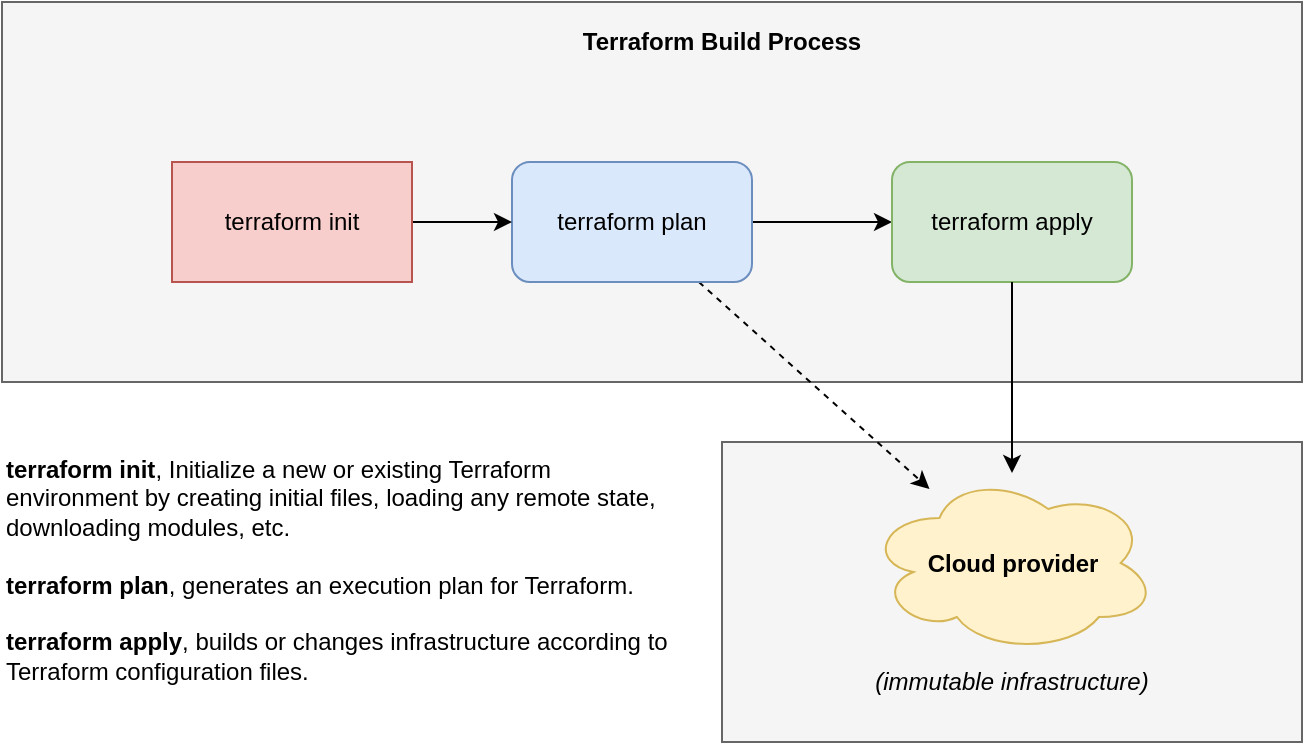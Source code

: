 <mxfile version="14.1.8" type="device"><diagram id="xrx_vV0xxLjliex4us4Y" name="Page-1"><mxGraphModel dx="1913" dy="816" grid="1" gridSize="10" guides="1" tooltips="1" connect="1" arrows="1" fold="1" page="1" pageScale="1" pageWidth="827" pageHeight="1169" math="0" shadow="0"><root><mxCell id="0"/><mxCell id="1" parent="0"/><mxCell id="_nPqCm9E-2XixjB28Yyk-1" value="" style="rounded=0;whiteSpace=wrap;html=1;strokeColor=#666666;fillColor=#f5f5f5;fontColor=#333333;" vertex="1" parent="1"><mxGeometry x="-130" y="240" width="290" height="150" as="geometry"/></mxCell><mxCell id="_nPqCm9E-2XixjB28Yyk-2" value="" style="rounded=0;whiteSpace=wrap;html=1;strokeColor=#666666;fillColor=#f5f5f5;fontColor=#333333;" vertex="1" parent="1"><mxGeometry x="-490" y="20" width="650" height="190" as="geometry"/></mxCell><mxCell id="_nPqCm9E-2XixjB28Yyk-3" style="edgeStyle=orthogonalEdgeStyle;rounded=0;orthogonalLoop=1;jettySize=auto;html=1;entryX=0;entryY=0.5;entryDx=0;entryDy=0;" edge="1" parent="1" source="_nPqCm9E-2XixjB28Yyk-5" target="_nPqCm9E-2XixjB28Yyk-6"><mxGeometry relative="1" as="geometry"/></mxCell><mxCell id="_nPqCm9E-2XixjB28Yyk-4" style="edgeStyle=none;rounded=0;orthogonalLoop=1;jettySize=auto;html=1;startArrow=none;startFill=0;dashed=1;" edge="1" parent="1" source="_nPqCm9E-2XixjB28Yyk-5" target="_nPqCm9E-2XixjB28Yyk-11"><mxGeometry relative="1" as="geometry"/></mxCell><mxCell id="_nPqCm9E-2XixjB28Yyk-5" value="terraform plan" style="rounded=1;whiteSpace=wrap;html=1;fillColor=#dae8fc;strokeColor=#6c8ebf;" vertex="1" parent="1"><mxGeometry x="-235" y="100" width="120" height="60" as="geometry"/></mxCell><mxCell id="_nPqCm9E-2XixjB28Yyk-6" value="terraform apply" style="rounded=1;whiteSpace=wrap;html=1;fillColor=#d5e8d4;strokeColor=#82b366;" vertex="1" parent="1"><mxGeometry x="-45" y="100" width="120" height="60" as="geometry"/></mxCell><mxCell id="_nPqCm9E-2XixjB28Yyk-7" style="edgeStyle=orthogonalEdgeStyle;rounded=0;orthogonalLoop=1;jettySize=auto;html=1;" edge="1" parent="1" source="_nPqCm9E-2XixjB28Yyk-8" target="_nPqCm9E-2XixjB28Yyk-5"><mxGeometry relative="1" as="geometry"/></mxCell><mxCell id="_nPqCm9E-2XixjB28Yyk-8" value="terraform init" style="rounded=0;whiteSpace=wrap;html=1;strokeColor=#b85450;fillColor=#f8cecc;" vertex="1" parent="1"><mxGeometry x="-405" y="100" width="120" height="60" as="geometry"/></mxCell><mxCell id="_nPqCm9E-2XixjB28Yyk-9" value="Terraform Build Process" style="text;html=1;strokeColor=none;fillColor=none;align=center;verticalAlign=middle;whiteSpace=wrap;rounded=0;fontStyle=1" vertex="1" parent="1"><mxGeometry x="-420" y="30" width="580" height="20" as="geometry"/></mxCell><mxCell id="_nPqCm9E-2XixjB28Yyk-10" value="&lt;i&gt;(immutable infrastructure)&lt;/i&gt;" style="text;html=1;strokeColor=none;fillColor=none;align=center;verticalAlign=middle;whiteSpace=wrap;rounded=0;fontStyle=0" vertex="1" parent="1"><mxGeometry x="-130" y="350" width="290" height="20" as="geometry"/></mxCell><mxCell id="_nPqCm9E-2XixjB28Yyk-11" value="Cloud provider" style="ellipse;shape=cloud;whiteSpace=wrap;html=1;fillColor=#fff2cc;strokeColor=#d6b656;fontStyle=1" vertex="1" parent="1"><mxGeometry x="-57.5" y="255.5" width="145" height="90" as="geometry"/></mxCell><mxCell id="_nPqCm9E-2XixjB28Yyk-12" style="rounded=0;orthogonalLoop=1;jettySize=auto;html=1;startArrow=none;startFill=0;exitX=0.5;exitY=1;exitDx=0;exitDy=0;" edge="1" parent="1" source="_nPqCm9E-2XixjB28Yyk-6" target="_nPqCm9E-2XixjB28Yyk-11"><mxGeometry relative="1" as="geometry"/></mxCell><mxCell id="_nPqCm9E-2XixjB28Yyk-13" value="&lt;div&gt;&lt;b&gt;terraform init&lt;/b&gt;, Initialize a new or existing Terraform environment by creating initial files, loading any remote state, downloading modules, etc.&lt;br&gt;&lt;/div&gt;&lt;div&gt;&lt;br&gt;&lt;/div&gt;&lt;div&gt;&lt;b&gt;terraform plan&lt;/b&gt;, generates an execution plan for Terraform.&lt;br&gt;&lt;/div&gt;&lt;div&gt;&lt;br&gt;&lt;/div&gt;&lt;div&gt;&lt;b&gt;terraform apply&lt;/b&gt;, builds or changes infrastructure according to Terraform configuration files.&lt;br&gt;&lt;/div&gt;&lt;div&gt;&lt;br&gt;&lt;/div&gt;" style="text;html=1;whiteSpace=wrap;" vertex="1" parent="1"><mxGeometry x="-490" y="240" width="340" height="150" as="geometry"/></mxCell></root></mxGraphModel></diagram></mxfile>